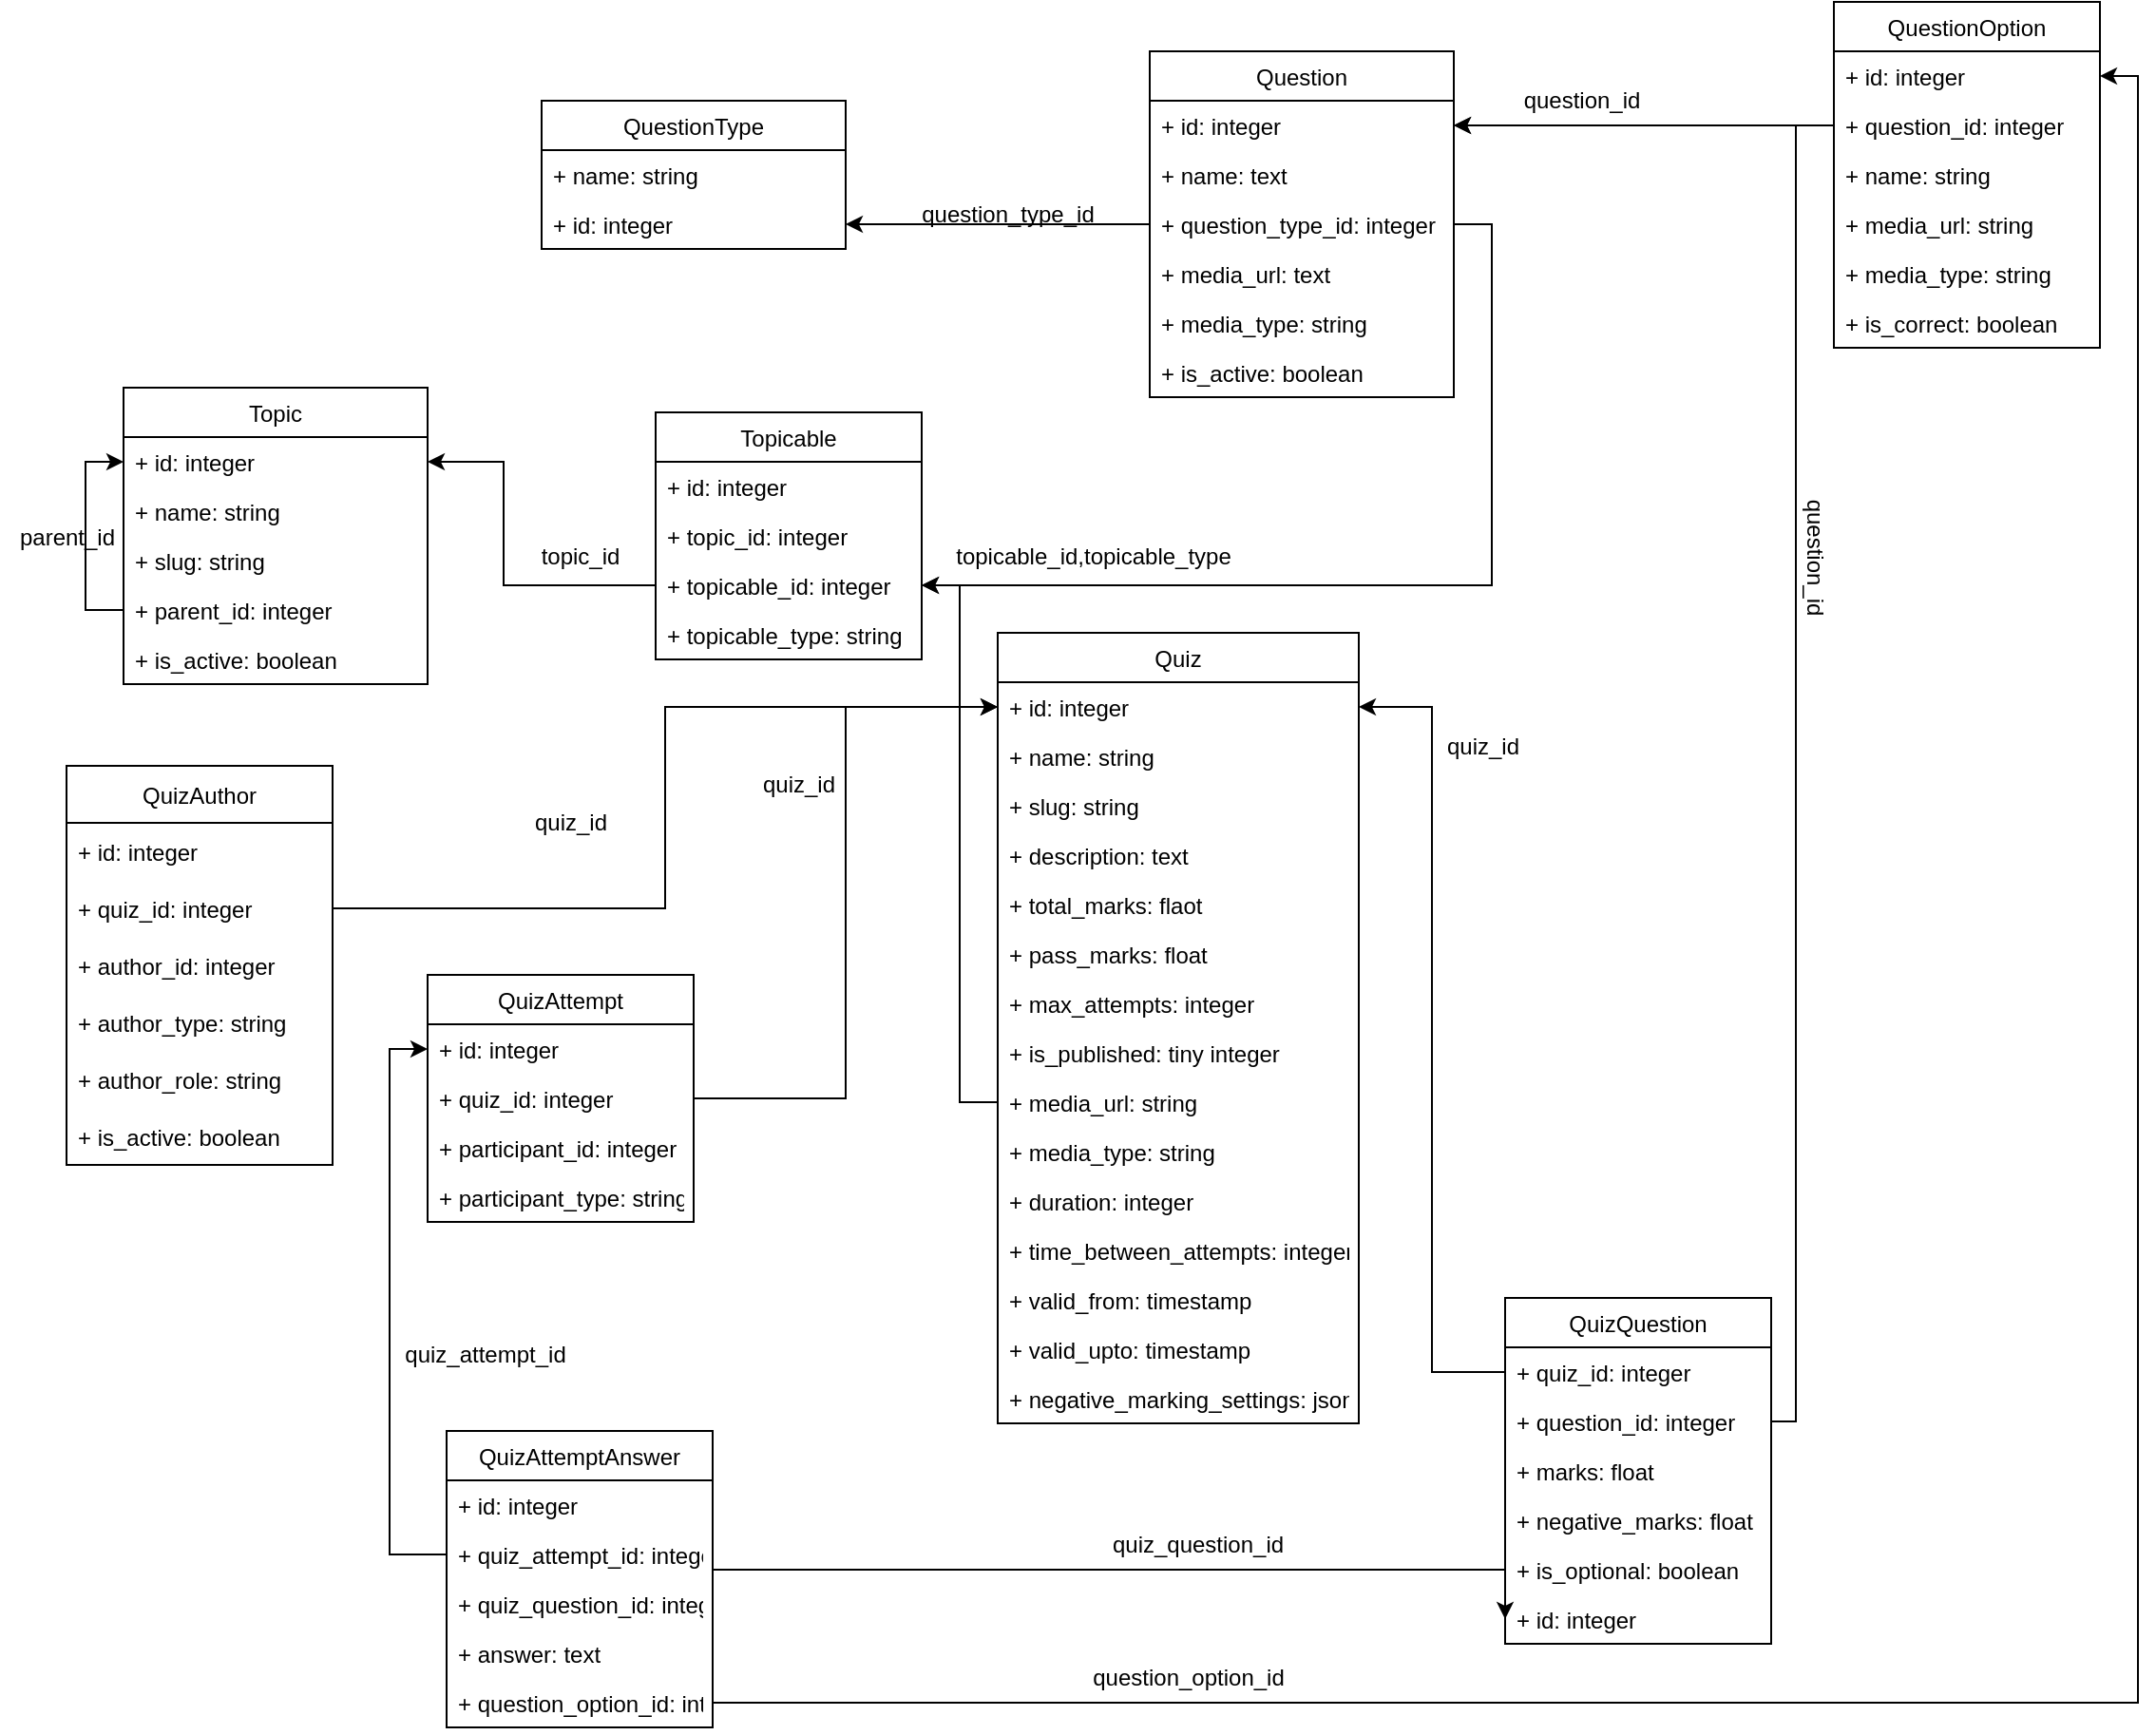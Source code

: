 <mxfile version="19.0.3" type="device"><diagram id="C5RBs43oDa-KdzZeNtuy" name="Page-1"><mxGraphModel dx="2742" dy="2449" grid="1" gridSize="10" guides="1" tooltips="1" connect="1" arrows="1" fold="1" page="1" pageScale="1" pageWidth="827" pageHeight="1169" math="0" shadow="0"><root><mxCell id="WIyWlLk6GJQsqaUBKTNV-0"/><mxCell id="WIyWlLk6GJQsqaUBKTNV-1" parent="WIyWlLk6GJQsqaUBKTNV-0"/><mxCell id="8WZsJ_LsegJDV30XUy3x-1" value="Topic" style="swimlane;fontStyle=0;childLayout=stackLayout;horizontal=1;startSize=26;fillColor=none;horizontalStack=0;resizeParent=1;resizeParentMax=0;resizeLast=0;collapsible=1;marginBottom=0;" parent="WIyWlLk6GJQsqaUBKTNV-1" vertex="1"><mxGeometry x="20" y="191" width="160" height="156" as="geometry"><mxRectangle x="20" y="191" width="60" height="26" as="alternateBounds"/></mxGeometry></mxCell><mxCell id="8WZsJ_LsegJDV30XUy3x-2" value="+ id: integer" style="text;strokeColor=none;fillColor=none;align=left;verticalAlign=top;spacingLeft=4;spacingRight=4;overflow=hidden;rotatable=0;points=[[0,0.5],[1,0.5]];portConstraint=eastwest;" parent="8WZsJ_LsegJDV30XUy3x-1" vertex="1"><mxGeometry y="26" width="160" height="26" as="geometry"/></mxCell><mxCell id="8WZsJ_LsegJDV30XUy3x-10" value="+ name: string" style="text;strokeColor=none;fillColor=none;align=left;verticalAlign=top;spacingLeft=4;spacingRight=4;overflow=hidden;rotatable=0;points=[[0,0.5],[1,0.5]];portConstraint=eastwest;" parent="8WZsJ_LsegJDV30XUy3x-1" vertex="1"><mxGeometry y="52" width="160" height="26" as="geometry"/></mxCell><mxCell id="8WZsJ_LsegJDV30XUy3x-3" value="+ slug: string" style="text;strokeColor=none;fillColor=none;align=left;verticalAlign=top;spacingLeft=4;spacingRight=4;overflow=hidden;rotatable=0;points=[[0,0.5],[1,0.5]];portConstraint=eastwest;" parent="8WZsJ_LsegJDV30XUy3x-1" vertex="1"><mxGeometry y="78" width="160" height="26" as="geometry"/></mxCell><mxCell id="JvKQWeEc3kCCr3Fc8tn1-5" style="edgeStyle=orthogonalEdgeStyle;rounded=0;orthogonalLoop=1;jettySize=auto;html=1;exitX=0;exitY=0.5;exitDx=0;exitDy=0;entryX=0;entryY=0.5;entryDx=0;entryDy=0;" edge="1" parent="8WZsJ_LsegJDV30XUy3x-1" source="8WZsJ_LsegJDV30XUy3x-4" target="8WZsJ_LsegJDV30XUy3x-2"><mxGeometry relative="1" as="geometry"/></mxCell><mxCell id="8WZsJ_LsegJDV30XUy3x-4" value="+ parent_id: integer" style="text;strokeColor=none;fillColor=none;align=left;verticalAlign=top;spacingLeft=4;spacingRight=4;overflow=hidden;rotatable=0;points=[[0,0.5],[1,0.5]];portConstraint=eastwest;" parent="8WZsJ_LsegJDV30XUy3x-1" vertex="1"><mxGeometry y="104" width="160" height="26" as="geometry"/></mxCell><mxCell id="8WZsJ_LsegJDV30XUy3x-5" value="+ is_active: boolean" style="text;strokeColor=none;fillColor=none;align=left;verticalAlign=top;spacingLeft=4;spacingRight=4;overflow=hidden;rotatable=0;points=[[0,0.5],[1,0.5]];portConstraint=eastwest;" parent="8WZsJ_LsegJDV30XUy3x-1" vertex="1"><mxGeometry y="130" width="160" height="26" as="geometry"/></mxCell><mxCell id="8WZsJ_LsegJDV30XUy3x-6" value="QuestionType" style="swimlane;fontStyle=0;childLayout=stackLayout;horizontal=1;startSize=26;fillColor=none;horizontalStack=0;resizeParent=1;resizeParentMax=0;resizeLast=0;collapsible=1;marginBottom=0;" parent="WIyWlLk6GJQsqaUBKTNV-1" vertex="1"><mxGeometry x="240" y="40" width="160" height="78" as="geometry"><mxRectangle x="240" y="40" width="110" height="26" as="alternateBounds"/></mxGeometry></mxCell><mxCell id="8WZsJ_LsegJDV30XUy3x-7" value="+ name: string" style="text;strokeColor=none;fillColor=none;align=left;verticalAlign=top;spacingLeft=4;spacingRight=4;overflow=hidden;rotatable=0;points=[[0,0.5],[1,0.5]];portConstraint=eastwest;" parent="8WZsJ_LsegJDV30XUy3x-6" vertex="1"><mxGeometry y="26" width="160" height="26" as="geometry"/></mxCell><mxCell id="8WZsJ_LsegJDV30XUy3x-11" value="+ id: integer" style="text;strokeColor=none;fillColor=none;align=left;verticalAlign=top;spacingLeft=4;spacingRight=4;overflow=hidden;rotatable=0;points=[[0,0.5],[1,0.5]];portConstraint=eastwest;" parent="8WZsJ_LsegJDV30XUy3x-6" vertex="1"><mxGeometry y="52" width="160" height="26" as="geometry"/></mxCell><mxCell id="8WZsJ_LsegJDV30XUy3x-12" value="Question" style="swimlane;fontStyle=0;childLayout=stackLayout;horizontal=1;startSize=26;fillColor=none;horizontalStack=0;resizeParent=1;resizeParentMax=0;resizeLast=0;collapsible=1;marginBottom=0;" parent="WIyWlLk6GJQsqaUBKTNV-1" vertex="1"><mxGeometry x="560" y="14" width="160" height="182" as="geometry"/></mxCell><mxCell id="8WZsJ_LsegJDV30XUy3x-13" value="+ id: integer" style="text;strokeColor=none;fillColor=none;align=left;verticalAlign=top;spacingLeft=4;spacingRight=4;overflow=hidden;rotatable=0;points=[[0,0.5],[1,0.5]];portConstraint=eastwest;" parent="8WZsJ_LsegJDV30XUy3x-12" vertex="1"><mxGeometry y="26" width="160" height="26" as="geometry"/></mxCell><mxCell id="8WZsJ_LsegJDV30XUy3x-14" value="+ name: text" style="text;strokeColor=none;fillColor=none;align=left;verticalAlign=top;spacingLeft=4;spacingRight=4;overflow=hidden;rotatable=0;points=[[0,0.5],[1,0.5]];portConstraint=eastwest;" parent="8WZsJ_LsegJDV30XUy3x-12" vertex="1"><mxGeometry y="52" width="160" height="26" as="geometry"/></mxCell><mxCell id="8WZsJ_LsegJDV30XUy3x-15" value="+ question_type_id: integer" style="text;strokeColor=none;fillColor=none;align=left;verticalAlign=top;spacingLeft=4;spacingRight=4;overflow=hidden;rotatable=0;points=[[0,0.5],[1,0.5]];portConstraint=eastwest;" parent="8WZsJ_LsegJDV30XUy3x-12" vertex="1"><mxGeometry y="78" width="160" height="26" as="geometry"/></mxCell><mxCell id="8WZsJ_LsegJDV30XUy3x-28" value="+ media_url: text" style="text;strokeColor=none;fillColor=none;align=left;verticalAlign=top;spacingLeft=4;spacingRight=4;overflow=hidden;rotatable=0;points=[[0,0.5],[1,0.5]];portConstraint=eastwest;" parent="8WZsJ_LsegJDV30XUy3x-12" vertex="1"><mxGeometry y="104" width="160" height="26" as="geometry"/></mxCell><mxCell id="8WZsJ_LsegJDV30XUy3x-29" value="+ media_type: string" style="text;strokeColor=none;fillColor=none;align=left;verticalAlign=top;spacingLeft=4;spacingRight=4;overflow=hidden;rotatable=0;points=[[0,0.5],[1,0.5]];portConstraint=eastwest;" parent="8WZsJ_LsegJDV30XUy3x-12" vertex="1"><mxGeometry y="130" width="160" height="26" as="geometry"/></mxCell><mxCell id="8WZsJ_LsegJDV30XUy3x-30" value="+ is_active: boolean" style="text;strokeColor=none;fillColor=none;align=left;verticalAlign=top;spacingLeft=4;spacingRight=4;overflow=hidden;rotatable=0;points=[[0,0.5],[1,0.5]];portConstraint=eastwest;" parent="8WZsJ_LsegJDV30XUy3x-12" vertex="1"><mxGeometry y="156" width="160" height="26" as="geometry"/></mxCell><mxCell id="8WZsJ_LsegJDV30XUy3x-26" style="edgeStyle=orthogonalEdgeStyle;rounded=0;orthogonalLoop=1;jettySize=auto;html=1;exitX=0;exitY=0.5;exitDx=0;exitDy=0;entryX=1;entryY=0.5;entryDx=0;entryDy=0;" parent="WIyWlLk6GJQsqaUBKTNV-1" source="8WZsJ_LsegJDV30XUy3x-15" target="8WZsJ_LsegJDV30XUy3x-11" edge="1"><mxGeometry relative="1" as="geometry"/></mxCell><mxCell id="8WZsJ_LsegJDV30XUy3x-27" value="&lt;span style=&quot;text-align: left&quot;&gt;question_type_id&lt;/span&gt;" style="text;html=1;align=center;verticalAlign=middle;resizable=0;points=[];autosize=1;strokeColor=none;" parent="WIyWlLk6GJQsqaUBKTNV-1" vertex="1"><mxGeometry x="430" y="90" width="110" height="20" as="geometry"/></mxCell><mxCell id="8WZsJ_LsegJDV30XUy3x-35" value="Topicable" style="swimlane;fontStyle=0;childLayout=stackLayout;horizontal=1;startSize=26;fillColor=none;horizontalStack=0;resizeParent=1;resizeParentMax=0;resizeLast=0;collapsible=1;marginBottom=0;" parent="WIyWlLk6GJQsqaUBKTNV-1" vertex="1"><mxGeometry x="300" y="204" width="140" height="130" as="geometry"/></mxCell><mxCell id="8WZsJ_LsegJDV30XUy3x-36" value="+ id: integer" style="text;strokeColor=none;fillColor=none;align=left;verticalAlign=top;spacingLeft=4;spacingRight=4;overflow=hidden;rotatable=0;points=[[0,0.5],[1,0.5]];portConstraint=eastwest;" parent="8WZsJ_LsegJDV30XUy3x-35" vertex="1"><mxGeometry y="26" width="140" height="26" as="geometry"/></mxCell><mxCell id="8WZsJ_LsegJDV30XUy3x-37" value="+ topic_id: integer" style="text;strokeColor=none;fillColor=none;align=left;verticalAlign=top;spacingLeft=4;spacingRight=4;overflow=hidden;rotatable=0;points=[[0,0.5],[1,0.5]];portConstraint=eastwest;" parent="8WZsJ_LsegJDV30XUy3x-35" vertex="1"><mxGeometry y="52" width="140" height="26" as="geometry"/></mxCell><mxCell id="JvKQWeEc3kCCr3Fc8tn1-7" value="+ topicable_id: integer" style="text;strokeColor=none;fillColor=none;align=left;verticalAlign=top;spacingLeft=4;spacingRight=4;overflow=hidden;rotatable=0;points=[[0,0.5],[1,0.5]];portConstraint=eastwest;" vertex="1" parent="8WZsJ_LsegJDV30XUy3x-35"><mxGeometry y="78" width="140" height="26" as="geometry"/></mxCell><mxCell id="JvKQWeEc3kCCr3Fc8tn1-8" value="+ topicable_type: string" style="text;strokeColor=none;fillColor=none;align=left;verticalAlign=top;spacingLeft=4;spacingRight=4;overflow=hidden;rotatable=0;points=[[0,0.5],[1,0.5]];portConstraint=eastwest;" vertex="1" parent="8WZsJ_LsegJDV30XUy3x-35"><mxGeometry y="104" width="140" height="26" as="geometry"/></mxCell><mxCell id="8WZsJ_LsegJDV30XUy3x-40" style="edgeStyle=orthogonalEdgeStyle;rounded=0;orthogonalLoop=1;jettySize=auto;html=1;exitX=0;exitY=0.5;exitDx=0;exitDy=0;entryX=1;entryY=0.5;entryDx=0;entryDy=0;" parent="WIyWlLk6GJQsqaUBKTNV-1" source="8WZsJ_LsegJDV30XUy3x-37" target="8WZsJ_LsegJDV30XUy3x-2" edge="1"><mxGeometry relative="1" as="geometry"><Array as="points"><mxPoint x="220" y="295"/><mxPoint x="220" y="230"/></Array></mxGeometry></mxCell><mxCell id="8WZsJ_LsegJDV30XUy3x-42" value="&lt;span style=&quot;text-align: left&quot;&gt;topic_id&lt;/span&gt;" style="text;html=1;align=center;verticalAlign=middle;resizable=0;points=[];autosize=1;strokeColor=none;rotation=0;" parent="WIyWlLk6GJQsqaUBKTNV-1" vertex="1"><mxGeometry x="230" y="270" width="60" height="20" as="geometry"/></mxCell><mxCell id="8WZsJ_LsegJDV30XUy3x-43" value="topicable_id,topicable_type" style="text;html=1;align=center;verticalAlign=middle;resizable=0;points=[];autosize=1;strokeColor=none;" parent="WIyWlLk6GJQsqaUBKTNV-1" vertex="1"><mxGeometry x="450" y="270" width="160" height="20" as="geometry"/></mxCell><mxCell id="8WZsJ_LsegJDV30XUy3x-44" style="edgeStyle=orthogonalEdgeStyle;rounded=0;orthogonalLoop=1;jettySize=auto;html=1;exitX=1;exitY=0.5;exitDx=0;exitDy=0;entryX=1;entryY=0.5;entryDx=0;entryDy=0;" parent="WIyWlLk6GJQsqaUBKTNV-1" source="8WZsJ_LsegJDV30XUy3x-15" target="JvKQWeEc3kCCr3Fc8tn1-7" edge="1"><mxGeometry relative="1" as="geometry"/></mxCell><mxCell id="8WZsJ_LsegJDV30XUy3x-45" value="QuestionOption" style="swimlane;fontStyle=0;childLayout=stackLayout;horizontal=1;startSize=26;fillColor=none;horizontalStack=0;resizeParent=1;resizeParentMax=0;resizeLast=0;collapsible=1;marginBottom=0;" parent="WIyWlLk6GJQsqaUBKTNV-1" vertex="1"><mxGeometry x="920" y="-12" width="140" height="182" as="geometry"/></mxCell><mxCell id="8WZsJ_LsegJDV30XUy3x-46" value="+ id: integer" style="text;strokeColor=none;fillColor=none;align=left;verticalAlign=top;spacingLeft=4;spacingRight=4;overflow=hidden;rotatable=0;points=[[0,0.5],[1,0.5]];portConstraint=eastwest;" parent="8WZsJ_LsegJDV30XUy3x-45" vertex="1"><mxGeometry y="26" width="140" height="26" as="geometry"/></mxCell><mxCell id="8WZsJ_LsegJDV30XUy3x-47" value="+ question_id: integer" style="text;strokeColor=none;fillColor=none;align=left;verticalAlign=top;spacingLeft=4;spacingRight=4;overflow=hidden;rotatable=0;points=[[0,0.5],[1,0.5]];portConstraint=eastwest;" parent="8WZsJ_LsegJDV30XUy3x-45" vertex="1"><mxGeometry y="52" width="140" height="26" as="geometry"/></mxCell><mxCell id="8WZsJ_LsegJDV30XUy3x-48" value="+ name: string" style="text;strokeColor=none;fillColor=none;align=left;verticalAlign=top;spacingLeft=4;spacingRight=4;overflow=hidden;rotatable=0;points=[[0,0.5],[1,0.5]];portConstraint=eastwest;" parent="8WZsJ_LsegJDV30XUy3x-45" vertex="1"><mxGeometry y="78" width="140" height="26" as="geometry"/></mxCell><mxCell id="8WZsJ_LsegJDV30XUy3x-49" value="+ media_url: string" style="text;strokeColor=none;fillColor=none;align=left;verticalAlign=top;spacingLeft=4;spacingRight=4;overflow=hidden;rotatable=0;points=[[0,0.5],[1,0.5]];portConstraint=eastwest;" parent="8WZsJ_LsegJDV30XUy3x-45" vertex="1"><mxGeometry y="104" width="140" height="26" as="geometry"/></mxCell><mxCell id="8WZsJ_LsegJDV30XUy3x-50" value="+ media_type: string" style="text;strokeColor=none;fillColor=none;align=left;verticalAlign=top;spacingLeft=4;spacingRight=4;overflow=hidden;rotatable=0;points=[[0,0.5],[1,0.5]];portConstraint=eastwest;" parent="8WZsJ_LsegJDV30XUy3x-45" vertex="1"><mxGeometry y="130" width="140" height="26" as="geometry"/></mxCell><mxCell id="8WZsJ_LsegJDV30XUy3x-51" value="+ is_correct: boolean" style="text;strokeColor=none;fillColor=none;align=left;verticalAlign=top;spacingLeft=4;spacingRight=4;overflow=hidden;rotatable=0;points=[[0,0.5],[1,0.5]];portConstraint=eastwest;" parent="8WZsJ_LsegJDV30XUy3x-45" vertex="1"><mxGeometry y="156" width="140" height="26" as="geometry"/></mxCell><mxCell id="8WZsJ_LsegJDV30XUy3x-52" style="edgeStyle=orthogonalEdgeStyle;rounded=0;orthogonalLoop=1;jettySize=auto;html=1;exitX=0;exitY=0.5;exitDx=0;exitDy=0;entryX=1;entryY=0.5;entryDx=0;entryDy=0;" parent="WIyWlLk6GJQsqaUBKTNV-1" source="8WZsJ_LsegJDV30XUy3x-47" target="8WZsJ_LsegJDV30XUy3x-13" edge="1"><mxGeometry relative="1" as="geometry"/></mxCell><mxCell id="8WZsJ_LsegJDV30XUy3x-53" value="question_id" style="text;html=1;align=center;verticalAlign=middle;resizable=0;points=[];autosize=1;strokeColor=none;" parent="WIyWlLk6GJQsqaUBKTNV-1" vertex="1"><mxGeometry x="747" y="30" width="80" height="20" as="geometry"/></mxCell><mxCell id="8WZsJ_LsegJDV30XUy3x-54" value="QuizQuestion" style="swimlane;fontStyle=0;childLayout=stackLayout;horizontal=1;startSize=26;fillColor=none;horizontalStack=0;resizeParent=1;resizeParentMax=0;resizeLast=0;collapsible=1;marginBottom=0;" parent="WIyWlLk6GJQsqaUBKTNV-1" vertex="1"><mxGeometry x="747" y="670" width="140" height="182" as="geometry"/></mxCell><mxCell id="8WZsJ_LsegJDV30XUy3x-55" value="+ quiz_id: integer" style="text;strokeColor=none;fillColor=none;align=left;verticalAlign=top;spacingLeft=4;spacingRight=4;overflow=hidden;rotatable=0;points=[[0,0.5],[1,0.5]];portConstraint=eastwest;" parent="8WZsJ_LsegJDV30XUy3x-54" vertex="1"><mxGeometry y="26" width="140" height="26" as="geometry"/></mxCell><mxCell id="8WZsJ_LsegJDV30XUy3x-56" value="+ question_id: integer" style="text;strokeColor=none;fillColor=none;align=left;verticalAlign=top;spacingLeft=4;spacingRight=4;overflow=hidden;rotatable=0;points=[[0,0.5],[1,0.5]];portConstraint=eastwest;" parent="8WZsJ_LsegJDV30XUy3x-54" vertex="1"><mxGeometry y="52" width="140" height="26" as="geometry"/></mxCell><mxCell id="8WZsJ_LsegJDV30XUy3x-57" value="+ marks: float" style="text;strokeColor=none;fillColor=none;align=left;verticalAlign=top;spacingLeft=4;spacingRight=4;overflow=hidden;rotatable=0;points=[[0,0.5],[1,0.5]];portConstraint=eastwest;" parent="8WZsJ_LsegJDV30XUy3x-54" vertex="1"><mxGeometry y="78" width="140" height="26" as="geometry"/></mxCell><mxCell id="JvKQWeEc3kCCr3Fc8tn1-3" value="+ negative_marks: float" style="text;strokeColor=none;fillColor=none;align=left;verticalAlign=top;spacingLeft=4;spacingRight=4;overflow=hidden;rotatable=0;points=[[0,0.5],[1,0.5]];portConstraint=eastwest;" vertex="1" parent="8WZsJ_LsegJDV30XUy3x-54"><mxGeometry y="104" width="140" height="26" as="geometry"/></mxCell><mxCell id="8WZsJ_LsegJDV30XUy3x-73" value="+ is_optional: boolean" style="text;strokeColor=none;fillColor=none;align=left;verticalAlign=top;spacingLeft=4;spacingRight=4;overflow=hidden;rotatable=0;points=[[0,0.5],[1,0.5]];portConstraint=eastwest;" parent="8WZsJ_LsegJDV30XUy3x-54" vertex="1"><mxGeometry y="130" width="140" height="26" as="geometry"/></mxCell><mxCell id="7yTM0egA-F1LCUzdfVo5-14" value="+ id: integer" style="text;strokeColor=none;fillColor=none;align=left;verticalAlign=top;spacingLeft=4;spacingRight=4;overflow=hidden;rotatable=0;points=[[0,0.5],[1,0.5]];portConstraint=eastwest;" parent="8WZsJ_LsegJDV30XUy3x-54" vertex="1"><mxGeometry y="156" width="140" height="26" as="geometry"/></mxCell><mxCell id="8WZsJ_LsegJDV30XUy3x-58" value="Quiz" style="swimlane;fontStyle=0;childLayout=stackLayout;horizontal=1;startSize=26;fillColor=none;horizontalStack=0;resizeParent=1;resizeParentMax=0;resizeLast=0;collapsible=1;marginBottom=0;" parent="WIyWlLk6GJQsqaUBKTNV-1" vertex="1"><mxGeometry x="480" y="320" width="190" height="416" as="geometry"/></mxCell><mxCell id="8WZsJ_LsegJDV30XUy3x-68" value="+ id: integer" style="text;strokeColor=none;fillColor=none;align=left;verticalAlign=top;spacingLeft=4;spacingRight=4;overflow=hidden;rotatable=0;points=[[0,0.5],[1,0.5]];portConstraint=eastwest;" parent="8WZsJ_LsegJDV30XUy3x-58" vertex="1"><mxGeometry y="26" width="190" height="26" as="geometry"/></mxCell><mxCell id="8WZsJ_LsegJDV30XUy3x-59" value="+ name: string" style="text;strokeColor=none;fillColor=none;align=left;verticalAlign=top;spacingLeft=4;spacingRight=4;overflow=hidden;rotatable=0;points=[[0,0.5],[1,0.5]];portConstraint=eastwest;" parent="8WZsJ_LsegJDV30XUy3x-58" vertex="1"><mxGeometry y="52" width="190" height="26" as="geometry"/></mxCell><mxCell id="8WZsJ_LsegJDV30XUy3x-60" value="+ slug: string" style="text;strokeColor=none;fillColor=none;align=left;verticalAlign=top;spacingLeft=4;spacingRight=4;overflow=hidden;rotatable=0;points=[[0,0.5],[1,0.5]];portConstraint=eastwest;" parent="8WZsJ_LsegJDV30XUy3x-58" vertex="1"><mxGeometry y="78" width="190" height="26" as="geometry"/></mxCell><mxCell id="8WZsJ_LsegJDV30XUy3x-61" value="+ description: text" style="text;strokeColor=none;fillColor=none;align=left;verticalAlign=top;spacingLeft=4;spacingRight=4;overflow=hidden;rotatable=0;points=[[0,0.5],[1,0.5]];portConstraint=eastwest;" parent="8WZsJ_LsegJDV30XUy3x-58" vertex="1"><mxGeometry y="104" width="190" height="26" as="geometry"/></mxCell><mxCell id="8WZsJ_LsegJDV30XUy3x-62" value="+ total_marks: flaot" style="text;strokeColor=none;fillColor=none;align=left;verticalAlign=top;spacingLeft=4;spacingRight=4;overflow=hidden;rotatable=0;points=[[0,0.5],[1,0.5]];portConstraint=eastwest;" parent="8WZsJ_LsegJDV30XUy3x-58" vertex="1"><mxGeometry y="130" width="190" height="26" as="geometry"/></mxCell><mxCell id="8WZsJ_LsegJDV30XUy3x-63" value="+ pass_marks: float" style="text;strokeColor=none;fillColor=none;align=left;verticalAlign=top;spacingLeft=4;spacingRight=4;overflow=hidden;rotatable=0;points=[[0,0.5],[1,0.5]];portConstraint=eastwest;" parent="8WZsJ_LsegJDV30XUy3x-58" vertex="1"><mxGeometry y="156" width="190" height="26" as="geometry"/></mxCell><mxCell id="8WZsJ_LsegJDV30XUy3x-64" value="+ max_attempts: integer" style="text;strokeColor=none;fillColor=none;align=left;verticalAlign=top;spacingLeft=4;spacingRight=4;overflow=hidden;rotatable=0;points=[[0,0.5],[1,0.5]];portConstraint=eastwest;" parent="8WZsJ_LsegJDV30XUy3x-58" vertex="1"><mxGeometry y="182" width="190" height="26" as="geometry"/></mxCell><mxCell id="8WZsJ_LsegJDV30XUy3x-65" value="+ is_published: tiny integer" style="text;strokeColor=none;fillColor=none;align=left;verticalAlign=top;spacingLeft=4;spacingRight=4;overflow=hidden;rotatable=0;points=[[0,0.5],[1,0.5]];portConstraint=eastwest;" parent="8WZsJ_LsegJDV30XUy3x-58" vertex="1"><mxGeometry y="208" width="190" height="26" as="geometry"/></mxCell><mxCell id="8WZsJ_LsegJDV30XUy3x-66" value="+ media_url: string" style="text;strokeColor=none;fillColor=none;align=left;verticalAlign=top;spacingLeft=4;spacingRight=4;overflow=hidden;rotatable=0;points=[[0,0.5],[1,0.5]];portConstraint=eastwest;" parent="8WZsJ_LsegJDV30XUy3x-58" vertex="1"><mxGeometry y="234" width="190" height="26" as="geometry"/></mxCell><mxCell id="8WZsJ_LsegJDV30XUy3x-67" value="+ media_type: string" style="text;strokeColor=none;fillColor=none;align=left;verticalAlign=top;spacingLeft=4;spacingRight=4;overflow=hidden;rotatable=0;points=[[0,0.5],[1,0.5]];portConstraint=eastwest;" parent="8WZsJ_LsegJDV30XUy3x-58" vertex="1"><mxGeometry y="260" width="190" height="26" as="geometry"/></mxCell><mxCell id="8WZsJ_LsegJDV30XUy3x-69" value="+ duration: integer" style="text;strokeColor=none;fillColor=none;align=left;verticalAlign=top;spacingLeft=4;spacingRight=4;overflow=hidden;rotatable=0;points=[[0,0.5],[1,0.5]];portConstraint=eastwest;" parent="8WZsJ_LsegJDV30XUy3x-58" vertex="1"><mxGeometry y="286" width="190" height="26" as="geometry"/></mxCell><mxCell id="JvKQWeEc3kCCr3Fc8tn1-2" value="+ time_between_attempts: integer" style="text;strokeColor=none;fillColor=none;align=left;verticalAlign=top;spacingLeft=4;spacingRight=4;overflow=hidden;rotatable=0;points=[[0,0.5],[1,0.5]];portConstraint=eastwest;" vertex="1" parent="8WZsJ_LsegJDV30XUy3x-58"><mxGeometry y="312" width="190" height="26" as="geometry"/></mxCell><mxCell id="8WZsJ_LsegJDV30XUy3x-70" value="+ valid_from: timestamp" style="text;strokeColor=none;fillColor=none;align=left;verticalAlign=top;spacingLeft=4;spacingRight=4;overflow=hidden;rotatable=0;points=[[0,0.5],[1,0.5]];portConstraint=eastwest;" parent="8WZsJ_LsegJDV30XUy3x-58" vertex="1"><mxGeometry y="338" width="190" height="26" as="geometry"/></mxCell><mxCell id="8WZsJ_LsegJDV30XUy3x-71" value="+ valid_upto: timestamp" style="text;strokeColor=none;fillColor=none;align=left;verticalAlign=top;spacingLeft=4;spacingRight=4;overflow=hidden;rotatable=0;points=[[0,0.5],[1,0.5]];portConstraint=eastwest;" parent="8WZsJ_LsegJDV30XUy3x-58" vertex="1"><mxGeometry y="364" width="190" height="26" as="geometry"/></mxCell><mxCell id="eLI7FDGTFSU69_3dJv8_-0" value="+ negative_marking_settings: json" style="text;strokeColor=none;fillColor=none;align=left;verticalAlign=top;spacingLeft=4;spacingRight=4;overflow=hidden;rotatable=0;points=[[0,0.5],[1,0.5]];portConstraint=eastwest;" parent="8WZsJ_LsegJDV30XUy3x-58" vertex="1"><mxGeometry y="390" width="190" height="26" as="geometry"/></mxCell><mxCell id="8WZsJ_LsegJDV30XUy3x-72" style="edgeStyle=orthogonalEdgeStyle;rounded=0;orthogonalLoop=1;jettySize=auto;html=1;exitX=0;exitY=0.5;exitDx=0;exitDy=0;entryX=1;entryY=0.5;entryDx=0;entryDy=0;" parent="WIyWlLk6GJQsqaUBKTNV-1" source="8WZsJ_LsegJDV30XUy3x-55" target="8WZsJ_LsegJDV30XUy3x-68" edge="1"><mxGeometry relative="1" as="geometry"/></mxCell><mxCell id="8WZsJ_LsegJDV30XUy3x-78" value="question_id" style="text;html=1;align=center;verticalAlign=middle;resizable=0;points=[];autosize=1;strokeColor=none;rotation=90;" parent="WIyWlLk6GJQsqaUBKTNV-1" vertex="1"><mxGeometry x="870" y="270" width="80" height="20" as="geometry"/></mxCell><mxCell id="8WZsJ_LsegJDV30XUy3x-79" value="quiz_id" style="text;html=1;align=center;verticalAlign=middle;resizable=0;points=[];autosize=1;strokeColor=none;" parent="WIyWlLk6GJQsqaUBKTNV-1" vertex="1"><mxGeometry x="710" y="370" width="50" height="20" as="geometry"/></mxCell><mxCell id="7yTM0egA-F1LCUzdfVo5-0" value="QuizAttempt" style="swimlane;fontStyle=0;childLayout=stackLayout;horizontal=1;startSize=26;fillColor=none;horizontalStack=0;resizeParent=1;resizeParentMax=0;resizeLast=0;collapsible=1;marginBottom=0;" parent="WIyWlLk6GJQsqaUBKTNV-1" vertex="1"><mxGeometry x="180" y="500" width="140" height="130" as="geometry"/></mxCell><mxCell id="7yTM0egA-F1LCUzdfVo5-1" value="+ id: integer" style="text;strokeColor=none;fillColor=none;align=left;verticalAlign=top;spacingLeft=4;spacingRight=4;overflow=hidden;rotatable=0;points=[[0,0.5],[1,0.5]];portConstraint=eastwest;" parent="7yTM0egA-F1LCUzdfVo5-0" vertex="1"><mxGeometry y="26" width="140" height="26" as="geometry"/></mxCell><mxCell id="7yTM0egA-F1LCUzdfVo5-2" value="+ quiz_id: integer" style="text;strokeColor=none;fillColor=none;align=left;verticalAlign=top;spacingLeft=4;spacingRight=4;overflow=hidden;rotatable=0;points=[[0,0.5],[1,0.5]];portConstraint=eastwest;" parent="7yTM0egA-F1LCUzdfVo5-0" vertex="1"><mxGeometry y="52" width="140" height="26" as="geometry"/></mxCell><mxCell id="7yTM0egA-F1LCUzdfVo5-3" value="+ participant_id: integer" style="text;strokeColor=none;fillColor=none;align=left;verticalAlign=top;spacingLeft=4;spacingRight=4;overflow=hidden;rotatable=0;points=[[0,0.5],[1,0.5]];portConstraint=eastwest;" parent="7yTM0egA-F1LCUzdfVo5-0" vertex="1"><mxGeometry y="78" width="140" height="26" as="geometry"/></mxCell><mxCell id="7yTM0egA-F1LCUzdfVo5-4" value="+ participant_type: string" style="text;strokeColor=none;fillColor=none;align=left;verticalAlign=top;spacingLeft=4;spacingRight=4;overflow=hidden;rotatable=0;points=[[0,0.5],[1,0.5]];portConstraint=eastwest;" parent="7yTM0egA-F1LCUzdfVo5-0" vertex="1"><mxGeometry y="104" width="140" height="26" as="geometry"/></mxCell><mxCell id="7yTM0egA-F1LCUzdfVo5-5" style="edgeStyle=orthogonalEdgeStyle;rounded=0;orthogonalLoop=1;jettySize=auto;html=1;exitX=1;exitY=0.5;exitDx=0;exitDy=0;entryX=0;entryY=0.5;entryDx=0;entryDy=0;" parent="WIyWlLk6GJQsqaUBKTNV-1" source="7yTM0egA-F1LCUzdfVo5-2" target="8WZsJ_LsegJDV30XUy3x-68" edge="1"><mxGeometry relative="1" as="geometry"/></mxCell><mxCell id="7yTM0egA-F1LCUzdfVo5-6" value="quiz_id" style="text;html=1;align=center;verticalAlign=middle;resizable=0;points=[];autosize=1;strokeColor=none;" parent="WIyWlLk6GJQsqaUBKTNV-1" vertex="1"><mxGeometry x="350" y="390" width="50" height="20" as="geometry"/></mxCell><mxCell id="7yTM0egA-F1LCUzdfVo5-7" value="QuizAttemptAnswer" style="swimlane;fontStyle=0;childLayout=stackLayout;horizontal=1;startSize=26;fillColor=none;horizontalStack=0;resizeParent=1;resizeParentMax=0;resizeLast=0;collapsible=1;marginBottom=0;" parent="WIyWlLk6GJQsqaUBKTNV-1" vertex="1"><mxGeometry x="190" y="740" width="140" height="156" as="geometry"/></mxCell><mxCell id="JvKQWeEc3kCCr3Fc8tn1-1" value="+ id: integer" style="text;strokeColor=none;fillColor=none;align=left;verticalAlign=top;spacingLeft=4;spacingRight=4;overflow=hidden;rotatable=0;points=[[0,0.5],[1,0.5]];portConstraint=eastwest;" vertex="1" parent="7yTM0egA-F1LCUzdfVo5-7"><mxGeometry y="26" width="140" height="26" as="geometry"/></mxCell><mxCell id="7yTM0egA-F1LCUzdfVo5-8" value="+ quiz_attempt_id: integer" style="text;strokeColor=none;fillColor=none;align=left;verticalAlign=top;spacingLeft=4;spacingRight=4;overflow=hidden;rotatable=0;points=[[0,0.5],[1,0.5]];portConstraint=eastwest;" parent="7yTM0egA-F1LCUzdfVo5-7" vertex="1"><mxGeometry y="52" width="140" height="26" as="geometry"/></mxCell><mxCell id="7yTM0egA-F1LCUzdfVo5-9" value="+ quiz_question_id: integer" style="text;strokeColor=none;fillColor=none;align=left;verticalAlign=top;spacingLeft=4;spacingRight=4;overflow=hidden;rotatable=0;points=[[0,0.5],[1,0.5]];portConstraint=eastwest;" parent="7yTM0egA-F1LCUzdfVo5-7" vertex="1"><mxGeometry y="78" width="140" height="26" as="geometry"/></mxCell><mxCell id="7yTM0egA-F1LCUzdfVo5-10" value="+ answer: text" style="text;strokeColor=none;fillColor=none;align=left;verticalAlign=top;spacingLeft=4;spacingRight=4;overflow=hidden;rotatable=0;points=[[0,0.5],[1,0.5]];portConstraint=eastwest;" parent="7yTM0egA-F1LCUzdfVo5-7" vertex="1"><mxGeometry y="104" width="140" height="26" as="geometry"/></mxCell><mxCell id="7yTM0egA-F1LCUzdfVo5-11" value="+ question_option_id: integer" style="text;strokeColor=none;fillColor=none;align=left;verticalAlign=top;spacingLeft=4;spacingRight=4;overflow=hidden;rotatable=0;points=[[0,0.5],[1,0.5]];portConstraint=eastwest;" parent="7yTM0egA-F1LCUzdfVo5-7" vertex="1"><mxGeometry y="130" width="140" height="26" as="geometry"/></mxCell><mxCell id="7yTM0egA-F1LCUzdfVo5-12" style="edgeStyle=orthogonalEdgeStyle;rounded=0;orthogonalLoop=1;jettySize=auto;html=1;exitX=0;exitY=0.5;exitDx=0;exitDy=0;entryX=0;entryY=0.5;entryDx=0;entryDy=0;" parent="WIyWlLk6GJQsqaUBKTNV-1" source="7yTM0egA-F1LCUzdfVo5-8" target="7yTM0egA-F1LCUzdfVo5-1" edge="1"><mxGeometry relative="1" as="geometry"/></mxCell><mxCell id="7yTM0egA-F1LCUzdfVo5-13" value="quiz_attempt_id" style="text;html=1;align=center;verticalAlign=middle;resizable=0;points=[];autosize=1;strokeColor=none;" parent="WIyWlLk6GJQsqaUBKTNV-1" vertex="1"><mxGeometry x="160" y="690" width="100" height="20" as="geometry"/></mxCell><mxCell id="7yTM0egA-F1LCUzdfVo5-15" style="edgeStyle=orthogonalEdgeStyle;rounded=0;orthogonalLoop=1;jettySize=auto;html=1;exitX=1;exitY=0.5;exitDx=0;exitDy=0;entryX=0;entryY=0.5;entryDx=0;entryDy=0;" parent="WIyWlLk6GJQsqaUBKTNV-1" source="7yTM0egA-F1LCUzdfVo5-9" target="7yTM0egA-F1LCUzdfVo5-14" edge="1"><mxGeometry relative="1" as="geometry"><mxPoint x="720" y="750" as="targetPoint"/><Array as="points"><mxPoint x="330" y="813"/></Array></mxGeometry></mxCell><mxCell id="7yTM0egA-F1LCUzdfVo5-16" value="quiz_question_id" style="text;html=1;align=center;verticalAlign=middle;resizable=0;points=[];autosize=1;strokeColor=none;" parent="WIyWlLk6GJQsqaUBKTNV-1" vertex="1"><mxGeometry x="530" y="790" width="110" height="20" as="geometry"/></mxCell><mxCell id="7yTM0egA-F1LCUzdfVo5-17" style="edgeStyle=orthogonalEdgeStyle;rounded=0;orthogonalLoop=1;jettySize=auto;html=1;exitX=1;exitY=0.5;exitDx=0;exitDy=0;entryX=1;entryY=0.5;entryDx=0;entryDy=0;" parent="WIyWlLk6GJQsqaUBKTNV-1" source="7yTM0egA-F1LCUzdfVo5-11" target="8WZsJ_LsegJDV30XUy3x-46" edge="1"><mxGeometry relative="1" as="geometry"/></mxCell><mxCell id="7yTM0egA-F1LCUzdfVo5-19" style="edgeStyle=orthogonalEdgeStyle;rounded=0;orthogonalLoop=1;jettySize=auto;html=1;exitX=1;exitY=0.5;exitDx=0;exitDy=0;entryX=1;entryY=0.5;entryDx=0;entryDy=0;" parent="WIyWlLk6GJQsqaUBKTNV-1" source="8WZsJ_LsegJDV30XUy3x-56" target="8WZsJ_LsegJDV30XUy3x-13" edge="1"><mxGeometry relative="1" as="geometry"><Array as="points"><mxPoint x="900" y="735"/><mxPoint x="900" y="53"/></Array></mxGeometry></mxCell><mxCell id="prYmpidjPbXue890X4oo-8" value="QuizAuthor" style="swimlane;fontStyle=0;childLayout=stackLayout;horizontal=1;startSize=30;horizontalStack=0;resizeParent=1;resizeParentMax=0;resizeLast=0;collapsible=1;marginBottom=0;rounded=0;" parent="WIyWlLk6GJQsqaUBKTNV-1" vertex="1"><mxGeometry x="-10" y="390" width="140" height="210" as="geometry"/></mxCell><mxCell id="JvKQWeEc3kCCr3Fc8tn1-0" value="+ id: integer" style="text;strokeColor=none;fillColor=none;align=left;verticalAlign=middle;spacingLeft=4;spacingRight=4;overflow=hidden;points=[[0,0.5],[1,0.5]];portConstraint=eastwest;rotatable=0;rounded=0;" vertex="1" parent="prYmpidjPbXue890X4oo-8"><mxGeometry y="30" width="140" height="30" as="geometry"/></mxCell><mxCell id="prYmpidjPbXue890X4oo-9" value="+ quiz_id: integer" style="text;strokeColor=none;fillColor=none;align=left;verticalAlign=middle;spacingLeft=4;spacingRight=4;overflow=hidden;points=[[0,0.5],[1,0.5]];portConstraint=eastwest;rotatable=0;rounded=0;" parent="prYmpidjPbXue890X4oo-8" vertex="1"><mxGeometry y="60" width="140" height="30" as="geometry"/></mxCell><mxCell id="prYmpidjPbXue890X4oo-10" value="+ author_id: integer" style="text;strokeColor=none;fillColor=none;align=left;verticalAlign=middle;spacingLeft=4;spacingRight=4;overflow=hidden;points=[[0,0.5],[1,0.5]];portConstraint=eastwest;rotatable=0;rounded=0;" parent="prYmpidjPbXue890X4oo-8" vertex="1"><mxGeometry y="90" width="140" height="30" as="geometry"/></mxCell><mxCell id="prYmpidjPbXue890X4oo-11" value="+ author_type: string" style="text;strokeColor=none;fillColor=none;align=left;verticalAlign=middle;spacingLeft=4;spacingRight=4;overflow=hidden;points=[[0,0.5],[1,0.5]];portConstraint=eastwest;rotatable=0;rounded=0;" parent="prYmpidjPbXue890X4oo-8" vertex="1"><mxGeometry y="120" width="140" height="30" as="geometry"/></mxCell><mxCell id="prYmpidjPbXue890X4oo-12" value="+ author_role: string" style="text;strokeColor=none;fillColor=none;align=left;verticalAlign=middle;spacingLeft=4;spacingRight=4;overflow=hidden;points=[[0,0.5],[1,0.5]];portConstraint=eastwest;rotatable=0;rounded=0;" parent="prYmpidjPbXue890X4oo-8" vertex="1"><mxGeometry y="150" width="140" height="30" as="geometry"/></mxCell><mxCell id="prYmpidjPbXue890X4oo-13" value="+ is_active: boolean" style="text;strokeColor=none;fillColor=none;align=left;verticalAlign=middle;spacingLeft=4;spacingRight=4;overflow=hidden;points=[[0,0.5],[1,0.5]];portConstraint=eastwest;rotatable=0;rounded=0;" parent="prYmpidjPbXue890X4oo-8" vertex="1"><mxGeometry y="180" width="140" height="30" as="geometry"/></mxCell><mxCell id="prYmpidjPbXue890X4oo-14" style="edgeStyle=orthogonalEdgeStyle;rounded=0;orthogonalLoop=1;jettySize=auto;html=1;exitX=1;exitY=0.5;exitDx=0;exitDy=0;entryX=0;entryY=0.5;entryDx=0;entryDy=0;" parent="WIyWlLk6GJQsqaUBKTNV-1" source="prYmpidjPbXue890X4oo-9" target="8WZsJ_LsegJDV30XUy3x-68" edge="1"><mxGeometry relative="1" as="geometry"/></mxCell><mxCell id="prYmpidjPbXue890X4oo-15" value="quiz_id" style="text;html=1;align=center;verticalAlign=middle;resizable=0;points=[];autosize=1;strokeColor=none;fillColor=none;" parent="WIyWlLk6GJQsqaUBKTNV-1" vertex="1"><mxGeometry x="230" y="410" width="50" height="20" as="geometry"/></mxCell><mxCell id="JvKQWeEc3kCCr3Fc8tn1-4" value="question_option_id" style="text;html=1;align=center;verticalAlign=middle;resizable=0;points=[];autosize=1;strokeColor=none;fillColor=none;" vertex="1" parent="WIyWlLk6GJQsqaUBKTNV-1"><mxGeometry x="520" y="860" width="120" height="20" as="geometry"/></mxCell><mxCell id="JvKQWeEc3kCCr3Fc8tn1-6" value="parent_id" style="text;html=1;align=center;verticalAlign=middle;resizable=0;points=[];autosize=1;strokeColor=none;fillColor=none;" vertex="1" parent="WIyWlLk6GJQsqaUBKTNV-1"><mxGeometry x="-45" y="260" width="70" height="20" as="geometry"/></mxCell><mxCell id="JvKQWeEc3kCCr3Fc8tn1-9" style="edgeStyle=orthogonalEdgeStyle;rounded=0;orthogonalLoop=1;jettySize=auto;html=1;exitX=0;exitY=0.5;exitDx=0;exitDy=0;entryX=1;entryY=0.5;entryDx=0;entryDy=0;" edge="1" parent="WIyWlLk6GJQsqaUBKTNV-1" source="8WZsJ_LsegJDV30XUy3x-66" target="JvKQWeEc3kCCr3Fc8tn1-7"><mxGeometry relative="1" as="geometry"/></mxCell></root></mxGraphModel></diagram></mxfile>